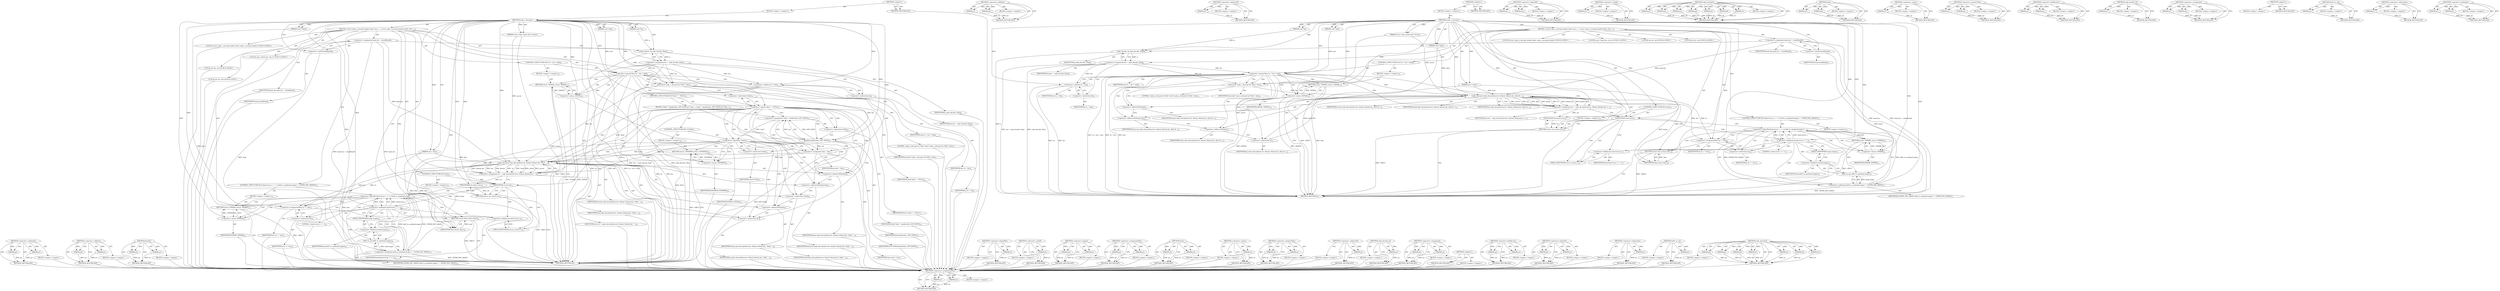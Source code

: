 digraph "ceph_decrypt2" {
vulnerable_181 [label=<(METHOD,&lt;operator&gt;.assignmentPlus)>];
vulnerable_182 [label=<(PARAM,p1)>];
vulnerable_183 [label=<(PARAM,p2)>];
vulnerable_184 [label=<(BLOCK,&lt;empty&gt;,&lt;empty&gt;)>];
vulnerable_185 [label=<(METHOD_RETURN,ANY)>];
vulnerable_130 [label=<(METHOD,&lt;operator&gt;.addition)>];
vulnerable_131 [label=<(PARAM,p1)>];
vulnerable_132 [label=<(PARAM,p2)>];
vulnerable_133 [label=<(BLOCK,&lt;empty&gt;,&lt;empty&gt;)>];
vulnerable_134 [label=<(METHOD_RETURN,ANY)>];
vulnerable_158 [label=<(METHOD,&lt;operator&gt;.addressOf)>];
vulnerable_159 [label=<(PARAM,p1)>];
vulnerable_160 [label=<(BLOCK,&lt;empty&gt;,&lt;empty&gt;)>];
vulnerable_161 [label=<(METHOD_RETURN,ANY)>];
vulnerable_6 [label=<(METHOD,&lt;global&gt;)<SUB>1</SUB>>];
vulnerable_7 [label=<(BLOCK,&lt;empty&gt;,&lt;empty&gt;)<SUB>1</SUB>>];
vulnerable_8 [label=<(METHOD,ceph_x_decrypt)<SUB>1</SUB>>];
vulnerable_9 [label=<(PARAM,struct ceph_crypto_key *secret)<SUB>1</SUB>>];
vulnerable_10 [label=<(PARAM,void **p)<SUB>2</SUB>>];
vulnerable_11 [label=<(PARAM,void *end)<SUB>2</SUB>>];
vulnerable_12 [label=<(PARAM,void *obuf)<SUB>2</SUB>>];
vulnerable_13 [label=<(PARAM,size_t olen)<SUB>2</SUB>>];
vulnerable_14 [label=<(BLOCK,{
 	struct ceph_x_encrypt_header head;
 	size_t...,{
 	struct ceph_x_encrypt_header head;
 	size_t...)<SUB>3</SUB>>];
vulnerable_15 [label="<(LOCAL,struct ceph_x_encrypt_header head: ceph_x_encrypt_header)<SUB>4</SUB>>"];
vulnerable_16 [label="<(LOCAL,size_t head_len: size_t)<SUB>5</SUB>>"];
vulnerable_17 [label=<(&lt;operator&gt;.assignment,head_len = sizeof(head))<SUB>5</SUB>>];
vulnerable_18 [label=<(IDENTIFIER,head_len,head_len = sizeof(head))<SUB>5</SUB>>];
vulnerable_19 [label=<(&lt;operator&gt;.sizeOf,sizeof(head))<SUB>5</SUB>>];
vulnerable_20 [label=<(IDENTIFIER,head,sizeof(head))<SUB>5</SUB>>];
vulnerable_21 [label="<(LOCAL,int len: int)<SUB>6</SUB>>"];
vulnerable_22 [label="<(LOCAL,int ret: int)<SUB>6</SUB>>"];
vulnerable_23 [label=<(&lt;operator&gt;.assignment,len = ceph_decode_32(p))<SUB>8</SUB>>];
vulnerable_24 [label=<(IDENTIFIER,len,len = ceph_decode_32(p))<SUB>8</SUB>>];
vulnerable_25 [label=<(ceph_decode_32,ceph_decode_32(p))<SUB>8</SUB>>];
vulnerable_26 [label=<(IDENTIFIER,p,ceph_decode_32(p))<SUB>8</SUB>>];
vulnerable_27 [label=<(CONTROL_STRUCTURE,IF,if (*p + len &gt; end))<SUB>9</SUB>>];
vulnerable_28 [label=<(&lt;operator&gt;.greaterThan,*p + len &gt; end)<SUB>9</SUB>>];
vulnerable_29 [label=<(&lt;operator&gt;.addition,*p + len)<SUB>9</SUB>>];
vulnerable_30 [label=<(&lt;operator&gt;.indirection,*p)<SUB>9</SUB>>];
vulnerable_31 [label=<(IDENTIFIER,p,*p + len)<SUB>9</SUB>>];
vulnerable_32 [label=<(IDENTIFIER,len,*p + len)<SUB>9</SUB>>];
vulnerable_33 [label=<(IDENTIFIER,end,*p + len &gt; end)<SUB>9</SUB>>];
vulnerable_34 [label=<(BLOCK,&lt;empty&gt;,&lt;empty&gt;)<SUB>10</SUB>>];
vulnerable_35 [label=<(RETURN,return -EINVAL;,return -EINVAL;)<SUB>10</SUB>>];
vulnerable_36 [label=<(&lt;operator&gt;.minus,-EINVAL)<SUB>10</SUB>>];
vulnerable_37 [label=<(IDENTIFIER,EINVAL,-EINVAL)<SUB>10</SUB>>];
vulnerable_38 [label=<(dout,dout(&quot;ceph_x_decrypt len %d\n&quot;, len))<SUB>12</SUB>>];
vulnerable_39 [label=<(LITERAL,&quot;ceph_x_decrypt len %d\n&quot;,dout(&quot;ceph_x_decrypt len %d\n&quot;, len))<SUB>12</SUB>>];
vulnerable_40 [label=<(IDENTIFIER,len,dout(&quot;ceph_x_decrypt len %d\n&quot;, len))<SUB>12</SUB>>];
vulnerable_41 [label=<(&lt;operator&gt;.assignment,ret = ceph_decrypt2(secret, &amp;head, &amp;head_len, o...)<SUB>13</SUB>>];
vulnerable_42 [label=<(IDENTIFIER,ret,ret = ceph_decrypt2(secret, &amp;head, &amp;head_len, o...)<SUB>13</SUB>>];
vulnerable_43 [label=<(ceph_decrypt2,ceph_decrypt2(secret, &amp;head, &amp;head_len, obuf, &amp;...)<SUB>13</SUB>>];
vulnerable_44 [label=<(IDENTIFIER,secret,ceph_decrypt2(secret, &amp;head, &amp;head_len, obuf, &amp;...)<SUB>13</SUB>>];
vulnerable_45 [label=<(&lt;operator&gt;.addressOf,&amp;head)<SUB>13</SUB>>];
vulnerable_46 [label=<(IDENTIFIER,head,ceph_decrypt2(secret, &amp;head, &amp;head_len, obuf, &amp;...)<SUB>13</SUB>>];
vulnerable_47 [label=<(&lt;operator&gt;.addressOf,&amp;head_len)<SUB>13</SUB>>];
vulnerable_48 [label=<(IDENTIFIER,head_len,ceph_decrypt2(secret, &amp;head, &amp;head_len, obuf, &amp;...)<SUB>13</SUB>>];
vulnerable_49 [label=<(IDENTIFIER,obuf,ceph_decrypt2(secret, &amp;head, &amp;head_len, obuf, &amp;...)<SUB>13</SUB>>];
vulnerable_50 [label=<(&lt;operator&gt;.addressOf,&amp;olen)<SUB>13</SUB>>];
vulnerable_51 [label=<(IDENTIFIER,olen,ceph_decrypt2(secret, &amp;head, &amp;head_len, obuf, &amp;...)<SUB>13</SUB>>];
vulnerable_52 [label=<(&lt;operator&gt;.indirection,*p)<SUB>14</SUB>>];
vulnerable_53 [label=<(IDENTIFIER,p,ceph_decrypt2(secret, &amp;head, &amp;head_len, obuf, &amp;...)<SUB>14</SUB>>];
vulnerable_54 [label=<(IDENTIFIER,len,ceph_decrypt2(secret, &amp;head, &amp;head_len, obuf, &amp;...)<SUB>14</SUB>>];
vulnerable_55 [label=<(CONTROL_STRUCTURE,IF,if (ret))<SUB>15</SUB>>];
vulnerable_56 [label=<(IDENTIFIER,ret,if (ret))<SUB>15</SUB>>];
vulnerable_57 [label=<(BLOCK,&lt;empty&gt;,&lt;empty&gt;)<SUB>16</SUB>>];
vulnerable_58 [label=<(RETURN,return ret;,return ret;)<SUB>16</SUB>>];
vulnerable_59 [label=<(IDENTIFIER,ret,return ret;)<SUB>16</SUB>>];
vulnerable_60 [label=<(CONTROL_STRUCTURE,IF,if (head.struct_v != 1 || le64_to_cpu(head.magic) != CEPHX_ENC_MAGIC))<SUB>17</SUB>>];
vulnerable_61 [label=<(&lt;operator&gt;.logicalOr,head.struct_v != 1 || le64_to_cpu(head.magic) !...)<SUB>17</SUB>>];
vulnerable_62 [label=<(&lt;operator&gt;.notEquals,head.struct_v != 1)<SUB>17</SUB>>];
vulnerable_63 [label=<(&lt;operator&gt;.fieldAccess,head.struct_v)<SUB>17</SUB>>];
vulnerable_64 [label=<(IDENTIFIER,head,head.struct_v != 1)<SUB>17</SUB>>];
vulnerable_65 [label=<(FIELD_IDENTIFIER,struct_v,struct_v)<SUB>17</SUB>>];
vulnerable_66 [label=<(LITERAL,1,head.struct_v != 1)<SUB>17</SUB>>];
vulnerable_67 [label=<(&lt;operator&gt;.notEquals,le64_to_cpu(head.magic) != CEPHX_ENC_MAGIC)<SUB>17</SUB>>];
vulnerable_68 [label=<(le64_to_cpu,le64_to_cpu(head.magic))<SUB>17</SUB>>];
vulnerable_69 [label=<(&lt;operator&gt;.fieldAccess,head.magic)<SUB>17</SUB>>];
vulnerable_70 [label=<(IDENTIFIER,head,le64_to_cpu(head.magic))<SUB>17</SUB>>];
vulnerable_71 [label=<(FIELD_IDENTIFIER,magic,magic)<SUB>17</SUB>>];
vulnerable_72 [label=<(IDENTIFIER,CEPHX_ENC_MAGIC,le64_to_cpu(head.magic) != CEPHX_ENC_MAGIC)<SUB>17</SUB>>];
vulnerable_73 [label=<(BLOCK,&lt;empty&gt;,&lt;empty&gt;)<SUB>18</SUB>>];
vulnerable_74 [label=<(RETURN,return -EPERM;,return -EPERM;)<SUB>18</SUB>>];
vulnerable_75 [label=<(&lt;operator&gt;.minus,-EPERM)<SUB>18</SUB>>];
vulnerable_76 [label=<(IDENTIFIER,EPERM,-EPERM)<SUB>18</SUB>>];
vulnerable_77 [label=<(&lt;operator&gt;.assignmentPlus,*p += len)<SUB>19</SUB>>];
vulnerable_78 [label=<(&lt;operator&gt;.indirection,*p)<SUB>19</SUB>>];
vulnerable_79 [label=<(IDENTIFIER,p,*p += len)<SUB>19</SUB>>];
vulnerable_80 [label=<(IDENTIFIER,len,*p += len)<SUB>19</SUB>>];
vulnerable_81 [label=<(RETURN,return olen;,return olen;)<SUB>20</SUB>>];
vulnerable_82 [label=<(IDENTIFIER,olen,return olen;)<SUB>20</SUB>>];
vulnerable_83 [label=<(METHOD_RETURN,int)<SUB>1</SUB>>];
vulnerable_85 [label=<(METHOD_RETURN,ANY)<SUB>1</SUB>>];
vulnerable_162 [label=<(METHOD,&lt;operator&gt;.logicalOr)>];
vulnerable_163 [label=<(PARAM,p1)>];
vulnerable_164 [label=<(PARAM,p2)>];
vulnerable_165 [label=<(BLOCK,&lt;empty&gt;,&lt;empty&gt;)>];
vulnerable_166 [label=<(METHOD_RETURN,ANY)>];
vulnerable_117 [label=<(METHOD,&lt;operator&gt;.sizeOf)>];
vulnerable_118 [label=<(PARAM,p1)>];
vulnerable_119 [label=<(BLOCK,&lt;empty&gt;,&lt;empty&gt;)>];
vulnerable_120 [label=<(METHOD_RETURN,ANY)>];
vulnerable_148 [label=<(METHOD,ceph_decrypt2)>];
vulnerable_149 [label=<(PARAM,p1)>];
vulnerable_150 [label=<(PARAM,p2)>];
vulnerable_151 [label=<(PARAM,p3)>];
vulnerable_152 [label=<(PARAM,p4)>];
vulnerable_153 [label=<(PARAM,p5)>];
vulnerable_154 [label=<(PARAM,p6)>];
vulnerable_155 [label=<(PARAM,p7)>];
vulnerable_156 [label=<(BLOCK,&lt;empty&gt;,&lt;empty&gt;)>];
vulnerable_157 [label=<(METHOD_RETURN,ANY)>];
vulnerable_143 [label=<(METHOD,dout)>];
vulnerable_144 [label=<(PARAM,p1)>];
vulnerable_145 [label=<(PARAM,p2)>];
vulnerable_146 [label=<(BLOCK,&lt;empty&gt;,&lt;empty&gt;)>];
vulnerable_147 [label=<(METHOD_RETURN,ANY)>];
vulnerable_139 [label=<(METHOD,&lt;operator&gt;.minus)>];
vulnerable_140 [label=<(PARAM,p1)>];
vulnerable_141 [label=<(BLOCK,&lt;empty&gt;,&lt;empty&gt;)>];
vulnerable_142 [label=<(METHOD_RETURN,ANY)>];
vulnerable_125 [label=<(METHOD,&lt;operator&gt;.greaterThan)>];
vulnerable_126 [label=<(PARAM,p1)>];
vulnerable_127 [label=<(PARAM,p2)>];
vulnerable_128 [label=<(BLOCK,&lt;empty&gt;,&lt;empty&gt;)>];
vulnerable_129 [label=<(METHOD_RETURN,ANY)>];
vulnerable_172 [label=<(METHOD,&lt;operator&gt;.fieldAccess)>];
vulnerable_173 [label=<(PARAM,p1)>];
vulnerable_174 [label=<(PARAM,p2)>];
vulnerable_175 [label=<(BLOCK,&lt;empty&gt;,&lt;empty&gt;)>];
vulnerable_176 [label=<(METHOD_RETURN,ANY)>];
vulnerable_121 [label=<(METHOD,ceph_decode_32)>];
vulnerable_122 [label=<(PARAM,p1)>];
vulnerable_123 [label=<(BLOCK,&lt;empty&gt;,&lt;empty&gt;)>];
vulnerable_124 [label=<(METHOD_RETURN,ANY)>];
vulnerable_112 [label=<(METHOD,&lt;operator&gt;.assignment)>];
vulnerable_113 [label=<(PARAM,p1)>];
vulnerable_114 [label=<(PARAM,p2)>];
vulnerable_115 [label=<(BLOCK,&lt;empty&gt;,&lt;empty&gt;)>];
vulnerable_116 [label=<(METHOD_RETURN,ANY)>];
vulnerable_106 [label=<(METHOD,&lt;global&gt;)<SUB>1</SUB>>];
vulnerable_107 [label=<(BLOCK,&lt;empty&gt;,&lt;empty&gt;)>];
vulnerable_108 [label=<(METHOD_RETURN,ANY)>];
vulnerable_177 [label=<(METHOD,le64_to_cpu)>];
vulnerable_178 [label=<(PARAM,p1)>];
vulnerable_179 [label=<(BLOCK,&lt;empty&gt;,&lt;empty&gt;)>];
vulnerable_180 [label=<(METHOD_RETURN,ANY)>];
vulnerable_135 [label=<(METHOD,&lt;operator&gt;.indirection)>];
vulnerable_136 [label=<(PARAM,p1)>];
vulnerable_137 [label=<(BLOCK,&lt;empty&gt;,&lt;empty&gt;)>];
vulnerable_138 [label=<(METHOD_RETURN,ANY)>];
vulnerable_167 [label=<(METHOD,&lt;operator&gt;.notEquals)>];
vulnerable_168 [label=<(PARAM,p1)>];
vulnerable_169 [label=<(PARAM,p2)>];
vulnerable_170 [label=<(BLOCK,&lt;empty&gt;,&lt;empty&gt;)>];
vulnerable_171 [label=<(METHOD_RETURN,ANY)>];
fixed_205 [label=<(METHOD,&lt;operator&gt;.notEquals)>];
fixed_206 [label=<(PARAM,p1)>];
fixed_207 [label=<(PARAM,p2)>];
fixed_208 [label=<(BLOCK,&lt;empty&gt;,&lt;empty&gt;)>];
fixed_209 [label=<(METHOD_RETURN,ANY)>];
fixed_154 [label=<(METHOD,&lt;operator&gt;.addition)>];
fixed_155 [label=<(PARAM,p1)>];
fixed_156 [label=<(PARAM,p2)>];
fixed_157 [label=<(BLOCK,&lt;empty&gt;,&lt;empty&gt;)>];
fixed_158 [label=<(METHOD_RETURN,ANY)>];
fixed_177 [label=<(METHOD,kmalloc)>];
fixed_178 [label=<(PARAM,p1)>];
fixed_179 [label=<(PARAM,p2)>];
fixed_180 [label=<(BLOCK,&lt;empty&gt;,&lt;empty&gt;)>];
fixed_181 [label=<(METHOD_RETURN,ANY)>];
fixed_6 [label=<(METHOD,&lt;global&gt;)<SUB>1</SUB>>];
fixed_7 [label=<(BLOCK,&lt;empty&gt;,&lt;empty&gt;)<SUB>1</SUB>>];
fixed_8 [label=<(METHOD,ceph_x_decrypt)<SUB>1</SUB>>];
fixed_9 [label=<(PARAM,struct ceph_crypto_key *secret)<SUB>1</SUB>>];
fixed_10 [label=<(PARAM,void **p)<SUB>2</SUB>>];
fixed_11 [label=<(PARAM,void *end)<SUB>2</SUB>>];
fixed_12 [label=<(PARAM,void **obuf)<SUB>2</SUB>>];
fixed_13 [label=<(PARAM,size_t olen)<SUB>2</SUB>>];
fixed_14 [label=<(BLOCK,{
 	struct ceph_x_encrypt_header head;
 	size_t...,{
 	struct ceph_x_encrypt_header head;
 	size_t...)<SUB>3</SUB>>];
fixed_15 [label="<(LOCAL,struct ceph_x_encrypt_header head: ceph_x_encrypt_header)<SUB>4</SUB>>"];
fixed_16 [label="<(LOCAL,size_t head_len: size_t)<SUB>5</SUB>>"];
fixed_17 [label=<(&lt;operator&gt;.assignment,head_len = sizeof(head))<SUB>5</SUB>>];
fixed_18 [label=<(IDENTIFIER,head_len,head_len = sizeof(head))<SUB>5</SUB>>];
fixed_19 [label=<(&lt;operator&gt;.sizeOf,sizeof(head))<SUB>5</SUB>>];
fixed_20 [label=<(IDENTIFIER,head,sizeof(head))<SUB>5</SUB>>];
fixed_21 [label="<(LOCAL,int len: int)<SUB>6</SUB>>"];
fixed_22 [label="<(LOCAL,int ret: int)<SUB>6</SUB>>"];
fixed_23 [label=<(&lt;operator&gt;.assignment,len = ceph_decode_32(p))<SUB>8</SUB>>];
fixed_24 [label=<(IDENTIFIER,len,len = ceph_decode_32(p))<SUB>8</SUB>>];
fixed_25 [label=<(ceph_decode_32,ceph_decode_32(p))<SUB>8</SUB>>];
fixed_26 [label=<(IDENTIFIER,p,ceph_decode_32(p))<SUB>8</SUB>>];
fixed_27 [label=<(CONTROL_STRUCTURE,IF,if (*p + len &gt; end))<SUB>9</SUB>>];
fixed_28 [label=<(&lt;operator&gt;.greaterThan,*p + len &gt; end)<SUB>9</SUB>>];
fixed_29 [label=<(&lt;operator&gt;.addition,*p + len)<SUB>9</SUB>>];
fixed_30 [label=<(&lt;operator&gt;.indirection,*p)<SUB>9</SUB>>];
fixed_31 [label=<(IDENTIFIER,p,*p + len)<SUB>9</SUB>>];
fixed_32 [label=<(IDENTIFIER,len,*p + len)<SUB>9</SUB>>];
fixed_33 [label=<(IDENTIFIER,end,*p + len &gt; end)<SUB>9</SUB>>];
fixed_34 [label=<(BLOCK,&lt;empty&gt;,&lt;empty&gt;)<SUB>10</SUB>>];
fixed_35 [label=<(RETURN,return -EINVAL;,return -EINVAL;)<SUB>10</SUB>>];
fixed_36 [label=<(&lt;operator&gt;.minus,-EINVAL)<SUB>10</SUB>>];
fixed_37 [label=<(IDENTIFIER,EINVAL,-EINVAL)<SUB>10</SUB>>];
fixed_38 [label=<(dout,dout(&quot;ceph_x_decrypt len %d\n&quot;, len))<SUB>12</SUB>>];
fixed_39 [label=<(LITERAL,&quot;ceph_x_decrypt len %d\n&quot;,dout(&quot;ceph_x_decrypt len %d\n&quot;, len))<SUB>12</SUB>>];
fixed_40 [label=<(IDENTIFIER,len,dout(&quot;ceph_x_decrypt len %d\n&quot;, len))<SUB>12</SUB>>];
fixed_41 [label=<(CONTROL_STRUCTURE,IF,if (*obuf == NULL))<SUB>13</SUB>>];
fixed_42 [label=<(&lt;operator&gt;.equals,*obuf == NULL)<SUB>13</SUB>>];
fixed_43 [label=<(&lt;operator&gt;.indirection,*obuf)<SUB>13</SUB>>];
fixed_44 [label=<(IDENTIFIER,obuf,*obuf == NULL)<SUB>13</SUB>>];
fixed_45 [label=<(IDENTIFIER,NULL,*obuf == NULL)<SUB>13</SUB>>];
fixed_46 [label=<(BLOCK,{
		*obuf = kmalloc(len, GFP_NOFS);
		if (!*obu...,{
		*obuf = kmalloc(len, GFP_NOFS);
		if (!*obu...)<SUB>13</SUB>>];
fixed_47 [label=<(&lt;operator&gt;.assignment,*obuf = kmalloc(len, GFP_NOFS))<SUB>14</SUB>>];
fixed_48 [label=<(&lt;operator&gt;.indirection,*obuf)<SUB>14</SUB>>];
fixed_49 [label=<(IDENTIFIER,obuf,*obuf = kmalloc(len, GFP_NOFS))<SUB>14</SUB>>];
fixed_50 [label=<(kmalloc,kmalloc(len, GFP_NOFS))<SUB>14</SUB>>];
fixed_51 [label=<(IDENTIFIER,len,kmalloc(len, GFP_NOFS))<SUB>14</SUB>>];
fixed_52 [label=<(IDENTIFIER,GFP_NOFS,kmalloc(len, GFP_NOFS))<SUB>14</SUB>>];
fixed_53 [label=<(CONTROL_STRUCTURE,IF,if (!*obuf))<SUB>15</SUB>>];
fixed_54 [label=<(&lt;operator&gt;.logicalNot,!*obuf)<SUB>15</SUB>>];
fixed_55 [label=<(&lt;operator&gt;.indirection,*obuf)<SUB>15</SUB>>];
fixed_56 [label=<(IDENTIFIER,obuf,!*obuf)<SUB>15</SUB>>];
fixed_57 [label=<(BLOCK,&lt;empty&gt;,&lt;empty&gt;)<SUB>16</SUB>>];
fixed_58 [label=<(RETURN,return -ENOMEM;,return -ENOMEM;)<SUB>16</SUB>>];
fixed_59 [label=<(&lt;operator&gt;.minus,-ENOMEM)<SUB>16</SUB>>];
fixed_60 [label=<(IDENTIFIER,ENOMEM,-ENOMEM)<SUB>16</SUB>>];
fixed_61 [label=<(&lt;operator&gt;.assignment,olen = len)<SUB>17</SUB>>];
fixed_62 [label=<(IDENTIFIER,olen,olen = len)<SUB>17</SUB>>];
fixed_63 [label=<(IDENTIFIER,len,olen = len)<SUB>17</SUB>>];
fixed_64 [label=<(&lt;operator&gt;.assignment,ret = ceph_decrypt2(secret, &amp;head, &amp;head_len, *...)<SUB>20</SUB>>];
fixed_65 [label=<(IDENTIFIER,ret,ret = ceph_decrypt2(secret, &amp;head, &amp;head_len, *...)<SUB>20</SUB>>];
fixed_66 [label=<(ceph_decrypt2,ceph_decrypt2(secret, &amp;head, &amp;head_len, *obuf, ...)<SUB>20</SUB>>];
fixed_67 [label=<(IDENTIFIER,secret,ceph_decrypt2(secret, &amp;head, &amp;head_len, *obuf, ...)<SUB>20</SUB>>];
fixed_68 [label=<(&lt;operator&gt;.addressOf,&amp;head)<SUB>20</SUB>>];
fixed_69 [label=<(IDENTIFIER,head,ceph_decrypt2(secret, &amp;head, &amp;head_len, *obuf, ...)<SUB>20</SUB>>];
fixed_70 [label=<(&lt;operator&gt;.addressOf,&amp;head_len)<SUB>20</SUB>>];
fixed_71 [label=<(IDENTIFIER,head_len,ceph_decrypt2(secret, &amp;head, &amp;head_len, *obuf, ...)<SUB>20</SUB>>];
fixed_72 [label=<(&lt;operator&gt;.indirection,*obuf)<SUB>20</SUB>>];
fixed_73 [label=<(IDENTIFIER,obuf,ceph_decrypt2(secret, &amp;head, &amp;head_len, *obuf, ...)<SUB>20</SUB>>];
fixed_74 [label=<(&lt;operator&gt;.addressOf,&amp;olen)<SUB>20</SUB>>];
fixed_75 [label=<(IDENTIFIER,olen,ceph_decrypt2(secret, &amp;head, &amp;head_len, *obuf, ...)<SUB>20</SUB>>];
fixed_76 [label=<(&lt;operator&gt;.indirection,*p)<SUB>20</SUB>>];
fixed_77 [label=<(IDENTIFIER,p,ceph_decrypt2(secret, &amp;head, &amp;head_len, *obuf, ...)<SUB>20</SUB>>];
fixed_78 [label=<(IDENTIFIER,len,ceph_decrypt2(secret, &amp;head, &amp;head_len, *obuf, ...)<SUB>20</SUB>>];
fixed_79 [label=<(CONTROL_STRUCTURE,IF,if (ret))<SUB>21</SUB>>];
fixed_80 [label=<(IDENTIFIER,ret,if (ret))<SUB>21</SUB>>];
fixed_81 [label=<(BLOCK,&lt;empty&gt;,&lt;empty&gt;)<SUB>22</SUB>>];
fixed_82 [label=<(RETURN,return ret;,return ret;)<SUB>22</SUB>>];
fixed_83 [label=<(IDENTIFIER,ret,return ret;)<SUB>22</SUB>>];
fixed_84 [label=<(CONTROL_STRUCTURE,IF,if (head.struct_v != 1 || le64_to_cpu(head.magic) != CEPHX_ENC_MAGIC))<SUB>23</SUB>>];
fixed_85 [label=<(&lt;operator&gt;.logicalOr,head.struct_v != 1 || le64_to_cpu(head.magic) !...)<SUB>23</SUB>>];
fixed_86 [label=<(&lt;operator&gt;.notEquals,head.struct_v != 1)<SUB>23</SUB>>];
fixed_87 [label=<(&lt;operator&gt;.fieldAccess,head.struct_v)<SUB>23</SUB>>];
fixed_88 [label=<(IDENTIFIER,head,head.struct_v != 1)<SUB>23</SUB>>];
fixed_89 [label=<(FIELD_IDENTIFIER,struct_v,struct_v)<SUB>23</SUB>>];
fixed_90 [label=<(LITERAL,1,head.struct_v != 1)<SUB>23</SUB>>];
fixed_91 [label=<(&lt;operator&gt;.notEquals,le64_to_cpu(head.magic) != CEPHX_ENC_MAGIC)<SUB>23</SUB>>];
fixed_92 [label=<(le64_to_cpu,le64_to_cpu(head.magic))<SUB>23</SUB>>];
fixed_93 [label=<(&lt;operator&gt;.fieldAccess,head.magic)<SUB>23</SUB>>];
fixed_94 [label=<(IDENTIFIER,head,le64_to_cpu(head.magic))<SUB>23</SUB>>];
fixed_95 [label=<(FIELD_IDENTIFIER,magic,magic)<SUB>23</SUB>>];
fixed_96 [label=<(IDENTIFIER,CEPHX_ENC_MAGIC,le64_to_cpu(head.magic) != CEPHX_ENC_MAGIC)<SUB>23</SUB>>];
fixed_97 [label=<(BLOCK,&lt;empty&gt;,&lt;empty&gt;)<SUB>24</SUB>>];
fixed_98 [label=<(RETURN,return -EPERM;,return -EPERM;)<SUB>24</SUB>>];
fixed_99 [label=<(&lt;operator&gt;.minus,-EPERM)<SUB>24</SUB>>];
fixed_100 [label=<(IDENTIFIER,EPERM,-EPERM)<SUB>24</SUB>>];
fixed_101 [label=<(&lt;operator&gt;.assignmentPlus,*p += len)<SUB>25</SUB>>];
fixed_102 [label=<(&lt;operator&gt;.indirection,*p)<SUB>25</SUB>>];
fixed_103 [label=<(IDENTIFIER,p,*p += len)<SUB>25</SUB>>];
fixed_104 [label=<(IDENTIFIER,len,*p += len)<SUB>25</SUB>>];
fixed_105 [label=<(RETURN,return olen;,return olen;)<SUB>26</SUB>>];
fixed_106 [label=<(IDENTIFIER,olen,return olen;)<SUB>26</SUB>>];
fixed_107 [label=<(METHOD_RETURN,int)<SUB>1</SUB>>];
fixed_109 [label=<(METHOD_RETURN,ANY)<SUB>1</SUB>>];
fixed_182 [label=<(METHOD,&lt;operator&gt;.logicalNot)>];
fixed_183 [label=<(PARAM,p1)>];
fixed_184 [label=<(BLOCK,&lt;empty&gt;,&lt;empty&gt;)>];
fixed_185 [label=<(METHOD_RETURN,ANY)>];
fixed_141 [label=<(METHOD,&lt;operator&gt;.sizeOf)>];
fixed_142 [label=<(PARAM,p1)>];
fixed_143 [label=<(BLOCK,&lt;empty&gt;,&lt;empty&gt;)>];
fixed_144 [label=<(METHOD_RETURN,ANY)>];
fixed_172 [label=<(METHOD,&lt;operator&gt;.equals)>];
fixed_173 [label=<(PARAM,p1)>];
fixed_174 [label=<(PARAM,p2)>];
fixed_175 [label=<(BLOCK,&lt;empty&gt;,&lt;empty&gt;)>];
fixed_176 [label=<(METHOD_RETURN,ANY)>];
fixed_219 [label=<(METHOD,&lt;operator&gt;.assignmentPlus)>];
fixed_220 [label=<(PARAM,p1)>];
fixed_221 [label=<(PARAM,p2)>];
fixed_222 [label=<(BLOCK,&lt;empty&gt;,&lt;empty&gt;)>];
fixed_223 [label=<(METHOD_RETURN,ANY)>];
fixed_167 [label=<(METHOD,dout)>];
fixed_168 [label=<(PARAM,p1)>];
fixed_169 [label=<(PARAM,p2)>];
fixed_170 [label=<(BLOCK,&lt;empty&gt;,&lt;empty&gt;)>];
fixed_171 [label=<(METHOD_RETURN,ANY)>];
fixed_163 [label=<(METHOD,&lt;operator&gt;.minus)>];
fixed_164 [label=<(PARAM,p1)>];
fixed_165 [label=<(BLOCK,&lt;empty&gt;,&lt;empty&gt;)>];
fixed_166 [label=<(METHOD_RETURN,ANY)>];
fixed_149 [label=<(METHOD,&lt;operator&gt;.greaterThan)>];
fixed_150 [label=<(PARAM,p1)>];
fixed_151 [label=<(PARAM,p2)>];
fixed_152 [label=<(BLOCK,&lt;empty&gt;,&lt;empty&gt;)>];
fixed_153 [label=<(METHOD_RETURN,ANY)>];
fixed_196 [label=<(METHOD,&lt;operator&gt;.addressOf)>];
fixed_197 [label=<(PARAM,p1)>];
fixed_198 [label=<(BLOCK,&lt;empty&gt;,&lt;empty&gt;)>];
fixed_199 [label=<(METHOD_RETURN,ANY)>];
fixed_145 [label=<(METHOD,ceph_decode_32)>];
fixed_146 [label=<(PARAM,p1)>];
fixed_147 [label=<(BLOCK,&lt;empty&gt;,&lt;empty&gt;)>];
fixed_148 [label=<(METHOD_RETURN,ANY)>];
fixed_136 [label=<(METHOD,&lt;operator&gt;.assignment)>];
fixed_137 [label=<(PARAM,p1)>];
fixed_138 [label=<(PARAM,p2)>];
fixed_139 [label=<(BLOCK,&lt;empty&gt;,&lt;empty&gt;)>];
fixed_140 [label=<(METHOD_RETURN,ANY)>];
fixed_130 [label=<(METHOD,&lt;global&gt;)<SUB>1</SUB>>];
fixed_131 [label=<(BLOCK,&lt;empty&gt;,&lt;empty&gt;)>];
fixed_132 [label=<(METHOD_RETURN,ANY)>];
fixed_210 [label=<(METHOD,&lt;operator&gt;.fieldAccess)>];
fixed_211 [label=<(PARAM,p1)>];
fixed_212 [label=<(PARAM,p2)>];
fixed_213 [label=<(BLOCK,&lt;empty&gt;,&lt;empty&gt;)>];
fixed_214 [label=<(METHOD_RETURN,ANY)>];
fixed_200 [label=<(METHOD,&lt;operator&gt;.logicalOr)>];
fixed_201 [label=<(PARAM,p1)>];
fixed_202 [label=<(PARAM,p2)>];
fixed_203 [label=<(BLOCK,&lt;empty&gt;,&lt;empty&gt;)>];
fixed_204 [label=<(METHOD_RETURN,ANY)>];
fixed_159 [label=<(METHOD,&lt;operator&gt;.indirection)>];
fixed_160 [label=<(PARAM,p1)>];
fixed_161 [label=<(BLOCK,&lt;empty&gt;,&lt;empty&gt;)>];
fixed_162 [label=<(METHOD_RETURN,ANY)>];
fixed_215 [label=<(METHOD,le64_to_cpu)>];
fixed_216 [label=<(PARAM,p1)>];
fixed_217 [label=<(BLOCK,&lt;empty&gt;,&lt;empty&gt;)>];
fixed_218 [label=<(METHOD_RETURN,ANY)>];
fixed_186 [label=<(METHOD,ceph_decrypt2)>];
fixed_187 [label=<(PARAM,p1)>];
fixed_188 [label=<(PARAM,p2)>];
fixed_189 [label=<(PARAM,p3)>];
fixed_190 [label=<(PARAM,p4)>];
fixed_191 [label=<(PARAM,p5)>];
fixed_192 [label=<(PARAM,p6)>];
fixed_193 [label=<(PARAM,p7)>];
fixed_194 [label=<(BLOCK,&lt;empty&gt;,&lt;empty&gt;)>];
fixed_195 [label=<(METHOD_RETURN,ANY)>];
vulnerable_181 -> vulnerable_182  [key=0, label="AST: "];
vulnerable_181 -> vulnerable_182  [key=1, label="DDG: "];
vulnerable_181 -> vulnerable_184  [key=0, label="AST: "];
vulnerable_181 -> vulnerable_183  [key=0, label="AST: "];
vulnerable_181 -> vulnerable_183  [key=1, label="DDG: "];
vulnerable_181 -> vulnerable_185  [key=0, label="AST: "];
vulnerable_181 -> vulnerable_185  [key=1, label="CFG: "];
vulnerable_182 -> vulnerable_185  [key=0, label="DDG: p1"];
vulnerable_183 -> vulnerable_185  [key=0, label="DDG: p2"];
vulnerable_130 -> vulnerable_131  [key=0, label="AST: "];
vulnerable_130 -> vulnerable_131  [key=1, label="DDG: "];
vulnerable_130 -> vulnerable_133  [key=0, label="AST: "];
vulnerable_130 -> vulnerable_132  [key=0, label="AST: "];
vulnerable_130 -> vulnerable_132  [key=1, label="DDG: "];
vulnerable_130 -> vulnerable_134  [key=0, label="AST: "];
vulnerable_130 -> vulnerable_134  [key=1, label="CFG: "];
vulnerable_131 -> vulnerable_134  [key=0, label="DDG: p1"];
vulnerable_132 -> vulnerable_134  [key=0, label="DDG: p2"];
vulnerable_158 -> vulnerable_159  [key=0, label="AST: "];
vulnerable_158 -> vulnerable_159  [key=1, label="DDG: "];
vulnerable_158 -> vulnerable_160  [key=0, label="AST: "];
vulnerable_158 -> vulnerable_161  [key=0, label="AST: "];
vulnerable_158 -> vulnerable_161  [key=1, label="CFG: "];
vulnerable_159 -> vulnerable_161  [key=0, label="DDG: p1"];
vulnerable_6 -> vulnerable_7  [key=0, label="AST: "];
vulnerable_6 -> vulnerable_85  [key=0, label="AST: "];
vulnerable_6 -> vulnerable_85  [key=1, label="CFG: "];
vulnerable_7 -> vulnerable_8  [key=0, label="AST: "];
vulnerable_8 -> vulnerable_9  [key=0, label="AST: "];
vulnerable_8 -> vulnerable_9  [key=1, label="DDG: "];
vulnerable_8 -> vulnerable_10  [key=0, label="AST: "];
vulnerable_8 -> vulnerable_10  [key=1, label="DDG: "];
vulnerable_8 -> vulnerable_11  [key=0, label="AST: "];
vulnerable_8 -> vulnerable_11  [key=1, label="DDG: "];
vulnerable_8 -> vulnerable_12  [key=0, label="AST: "];
vulnerable_8 -> vulnerable_12  [key=1, label="DDG: "];
vulnerable_8 -> vulnerable_13  [key=0, label="AST: "];
vulnerable_8 -> vulnerable_13  [key=1, label="DDG: "];
vulnerable_8 -> vulnerable_14  [key=0, label="AST: "];
vulnerable_8 -> vulnerable_83  [key=0, label="AST: "];
vulnerable_8 -> vulnerable_19  [key=0, label="CFG: "];
vulnerable_8 -> vulnerable_77  [key=0, label="DDG: "];
vulnerable_8 -> vulnerable_38  [key=0, label="DDG: "];
vulnerable_8 -> vulnerable_56  [key=0, label="DDG: "];
vulnerable_8 -> vulnerable_82  [key=0, label="DDG: "];
vulnerable_8 -> vulnerable_25  [key=0, label="DDG: "];
vulnerable_8 -> vulnerable_28  [key=0, label="DDG: "];
vulnerable_8 -> vulnerable_43  [key=0, label="DDG: "];
vulnerable_8 -> vulnerable_29  [key=0, label="DDG: "];
vulnerable_8 -> vulnerable_59  [key=0, label="DDG: "];
vulnerable_8 -> vulnerable_62  [key=0, label="DDG: "];
vulnerable_8 -> vulnerable_67  [key=0, label="DDG: "];
vulnerable_8 -> vulnerable_36  [key=0, label="DDG: "];
vulnerable_8 -> vulnerable_68  [key=0, label="DDG: "];
vulnerable_8 -> vulnerable_75  [key=0, label="DDG: "];
vulnerable_9 -> vulnerable_83  [key=0, label="DDG: secret"];
vulnerable_9 -> vulnerable_43  [key=0, label="DDG: secret"];
vulnerable_10 -> vulnerable_25  [key=0, label="DDG: p"];
vulnerable_11 -> vulnerable_28  [key=0, label="DDG: end"];
vulnerable_12 -> vulnerable_83  [key=0, label="DDG: obuf"];
vulnerable_12 -> vulnerable_43  [key=0, label="DDG: obuf"];
vulnerable_13 -> vulnerable_83  [key=0, label="DDG: olen"];
vulnerable_13 -> vulnerable_82  [key=0, label="DDG: olen"];
vulnerable_13 -> vulnerable_43  [key=0, label="DDG: olen"];
vulnerable_14 -> vulnerable_15  [key=0, label="AST: "];
vulnerable_14 -> vulnerable_16  [key=0, label="AST: "];
vulnerable_14 -> vulnerable_17  [key=0, label="AST: "];
vulnerable_14 -> vulnerable_21  [key=0, label="AST: "];
vulnerable_14 -> vulnerable_22  [key=0, label="AST: "];
vulnerable_14 -> vulnerable_23  [key=0, label="AST: "];
vulnerable_14 -> vulnerable_27  [key=0, label="AST: "];
vulnerable_14 -> vulnerable_38  [key=0, label="AST: "];
vulnerable_14 -> vulnerable_41  [key=0, label="AST: "];
vulnerable_14 -> vulnerable_55  [key=0, label="AST: "];
vulnerable_14 -> vulnerable_60  [key=0, label="AST: "];
vulnerable_14 -> vulnerable_77  [key=0, label="AST: "];
vulnerable_14 -> vulnerable_81  [key=0, label="AST: "];
vulnerable_17 -> vulnerable_18  [key=0, label="AST: "];
vulnerable_17 -> vulnerable_19  [key=0, label="AST: "];
vulnerable_17 -> vulnerable_25  [key=0, label="CFG: "];
vulnerable_17 -> vulnerable_83  [key=0, label="DDG: head_len"];
vulnerable_17 -> vulnerable_83  [key=1, label="DDG: head_len = sizeof(head)"];
vulnerable_17 -> vulnerable_43  [key=0, label="DDG: head_len"];
vulnerable_19 -> vulnerable_20  [key=0, label="AST: "];
vulnerable_19 -> vulnerable_17  [key=0, label="CFG: "];
vulnerable_19 -> vulnerable_83  [key=0, label="DDG: head"];
vulnerable_23 -> vulnerable_24  [key=0, label="AST: "];
vulnerable_23 -> vulnerable_25  [key=0, label="AST: "];
vulnerable_23 -> vulnerable_30  [key=0, label="CFG: "];
vulnerable_23 -> vulnerable_83  [key=0, label="DDG: ceph_decode_32(p)"];
vulnerable_23 -> vulnerable_83  [key=1, label="DDG: len = ceph_decode_32(p)"];
vulnerable_23 -> vulnerable_38  [key=0, label="DDG: len"];
vulnerable_23 -> vulnerable_28  [key=0, label="DDG: len"];
vulnerable_23 -> vulnerable_29  [key=0, label="DDG: len"];
vulnerable_25 -> vulnerable_26  [key=0, label="AST: "];
vulnerable_25 -> vulnerable_23  [key=0, label="CFG: "];
vulnerable_25 -> vulnerable_23  [key=1, label="DDG: p"];
vulnerable_25 -> vulnerable_83  [key=0, label="DDG: p"];
vulnerable_27 -> vulnerable_28  [key=0, label="AST: "];
vulnerable_27 -> vulnerable_34  [key=0, label="AST: "];
vulnerable_28 -> vulnerable_29  [key=0, label="AST: "];
vulnerable_28 -> vulnerable_33  [key=0, label="AST: "];
vulnerable_28 -> vulnerable_36  [key=0, label="CFG: "];
vulnerable_28 -> vulnerable_36  [key=1, label="CDG: "];
vulnerable_28 -> vulnerable_38  [key=0, label="CFG: "];
vulnerable_28 -> vulnerable_38  [key=1, label="CDG: "];
vulnerable_28 -> vulnerable_83  [key=0, label="DDG: *p + len"];
vulnerable_28 -> vulnerable_83  [key=1, label="DDG: end"];
vulnerable_28 -> vulnerable_83  [key=2, label="DDG: *p + len &gt; end"];
vulnerable_28 -> vulnerable_47  [key=0, label="CDG: "];
vulnerable_28 -> vulnerable_52  [key=0, label="CDG: "];
vulnerable_28 -> vulnerable_56  [key=0, label="CDG: "];
vulnerable_28 -> vulnerable_41  [key=0, label="CDG: "];
vulnerable_28 -> vulnerable_45  [key=0, label="CDG: "];
vulnerable_28 -> vulnerable_50  [key=0, label="CDG: "];
vulnerable_28 -> vulnerable_35  [key=0, label="CDG: "];
vulnerable_28 -> vulnerable_43  [key=0, label="CDG: "];
vulnerable_29 -> vulnerable_30  [key=0, label="AST: "];
vulnerable_29 -> vulnerable_32  [key=0, label="AST: "];
vulnerable_29 -> vulnerable_28  [key=0, label="CFG: "];
vulnerable_29 -> vulnerable_83  [key=0, label="DDG: *p"];
vulnerable_29 -> vulnerable_83  [key=1, label="DDG: len"];
vulnerable_30 -> vulnerable_31  [key=0, label="AST: "];
vulnerable_30 -> vulnerable_29  [key=0, label="CFG: "];
vulnerable_34 -> vulnerable_35  [key=0, label="AST: "];
vulnerable_35 -> vulnerable_36  [key=0, label="AST: "];
vulnerable_35 -> vulnerable_83  [key=0, label="CFG: "];
vulnerable_35 -> vulnerable_83  [key=1, label="DDG: &lt;RET&gt;"];
vulnerable_36 -> vulnerable_37  [key=0, label="AST: "];
vulnerable_36 -> vulnerable_35  [key=0, label="CFG: "];
vulnerable_36 -> vulnerable_35  [key=1, label="DDG: -EINVAL"];
vulnerable_36 -> vulnerable_83  [key=0, label="DDG: EINVAL"];
vulnerable_36 -> vulnerable_83  [key=1, label="DDG: -EINVAL"];
vulnerable_38 -> vulnerable_39  [key=0, label="AST: "];
vulnerable_38 -> vulnerable_40  [key=0, label="AST: "];
vulnerable_38 -> vulnerable_45  [key=0, label="CFG: "];
vulnerable_38 -> vulnerable_43  [key=0, label="DDG: len"];
vulnerable_41 -> vulnerable_42  [key=0, label="AST: "];
vulnerable_41 -> vulnerable_43  [key=0, label="AST: "];
vulnerable_41 -> vulnerable_56  [key=0, label="CFG: "];
vulnerable_41 -> vulnerable_59  [key=0, label="DDG: ret"];
vulnerable_43 -> vulnerable_44  [key=0, label="AST: "];
vulnerable_43 -> vulnerable_45  [key=0, label="AST: "];
vulnerable_43 -> vulnerable_47  [key=0, label="AST: "];
vulnerable_43 -> vulnerable_49  [key=0, label="AST: "];
vulnerable_43 -> vulnerable_50  [key=0, label="AST: "];
vulnerable_43 -> vulnerable_52  [key=0, label="AST: "];
vulnerable_43 -> vulnerable_54  [key=0, label="AST: "];
vulnerable_43 -> vulnerable_41  [key=0, label="CFG: "];
vulnerable_43 -> vulnerable_41  [key=1, label="DDG: secret"];
vulnerable_43 -> vulnerable_41  [key=2, label="DDG: len"];
vulnerable_43 -> vulnerable_41  [key=3, label="DDG: obuf"];
vulnerable_43 -> vulnerable_41  [key=4, label="DDG: &amp;olen"];
vulnerable_43 -> vulnerable_41  [key=5, label="DDG: *p"];
vulnerable_43 -> vulnerable_41  [key=6, label="DDG: &amp;head_len"];
vulnerable_43 -> vulnerable_41  [key=7, label="DDG: &amp;head"];
vulnerable_43 -> vulnerable_77  [key=0, label="DDG: len"];
vulnerable_43 -> vulnerable_77  [key=1, label="DDG: *p"];
vulnerable_43 -> vulnerable_82  [key=0, label="DDG: &amp;olen"];
vulnerable_45 -> vulnerable_46  [key=0, label="AST: "];
vulnerable_45 -> vulnerable_47  [key=0, label="CFG: "];
vulnerable_47 -> vulnerable_48  [key=0, label="AST: "];
vulnerable_47 -> vulnerable_50  [key=0, label="CFG: "];
vulnerable_50 -> vulnerable_51  [key=0, label="AST: "];
vulnerable_50 -> vulnerable_52  [key=0, label="CFG: "];
vulnerable_52 -> vulnerable_53  [key=0, label="AST: "];
vulnerable_52 -> vulnerable_43  [key=0, label="CFG: "];
vulnerable_55 -> vulnerable_56  [key=0, label="AST: "];
vulnerable_55 -> vulnerable_57  [key=0, label="AST: "];
vulnerable_56 -> vulnerable_58  [key=0, label="CFG: "];
vulnerable_56 -> vulnerable_58  [key=1, label="CDG: "];
vulnerable_56 -> vulnerable_65  [key=0, label="CFG: "];
vulnerable_56 -> vulnerable_65  [key=1, label="CDG: "];
vulnerable_56 -> vulnerable_61  [key=0, label="CDG: "];
vulnerable_56 -> vulnerable_63  [key=0, label="CDG: "];
vulnerable_56 -> vulnerable_62  [key=0, label="CDG: "];
vulnerable_57 -> vulnerable_58  [key=0, label="AST: "];
vulnerable_58 -> vulnerable_59  [key=0, label="AST: "];
vulnerable_58 -> vulnerable_83  [key=0, label="CFG: "];
vulnerable_58 -> vulnerable_83  [key=1, label="DDG: &lt;RET&gt;"];
vulnerable_59 -> vulnerable_58  [key=0, label="DDG: ret"];
vulnerable_60 -> vulnerable_61  [key=0, label="AST: "];
vulnerable_60 -> vulnerable_73  [key=0, label="AST: "];
vulnerable_61 -> vulnerable_62  [key=0, label="AST: "];
vulnerable_61 -> vulnerable_67  [key=0, label="AST: "];
vulnerable_61 -> vulnerable_75  [key=0, label="CFG: "];
vulnerable_61 -> vulnerable_75  [key=1, label="CDG: "];
vulnerable_61 -> vulnerable_78  [key=0, label="CFG: "];
vulnerable_61 -> vulnerable_78  [key=1, label="CDG: "];
vulnerable_61 -> vulnerable_77  [key=0, label="CDG: "];
vulnerable_61 -> vulnerable_81  [key=0, label="CDG: "];
vulnerable_61 -> vulnerable_74  [key=0, label="CDG: "];
vulnerable_62 -> vulnerable_63  [key=0, label="AST: "];
vulnerable_62 -> vulnerable_66  [key=0, label="AST: "];
vulnerable_62 -> vulnerable_61  [key=0, label="CFG: "];
vulnerable_62 -> vulnerable_61  [key=1, label="DDG: head.struct_v"];
vulnerable_62 -> vulnerable_61  [key=2, label="DDG: 1"];
vulnerable_62 -> vulnerable_71  [key=0, label="CFG: "];
vulnerable_62 -> vulnerable_71  [key=1, label="CDG: "];
vulnerable_62 -> vulnerable_68  [key=0, label="CDG: "];
vulnerable_62 -> vulnerable_69  [key=0, label="CDG: "];
vulnerable_62 -> vulnerable_67  [key=0, label="CDG: "];
vulnerable_63 -> vulnerable_64  [key=0, label="AST: "];
vulnerable_63 -> vulnerable_65  [key=0, label="AST: "];
vulnerable_63 -> vulnerable_62  [key=0, label="CFG: "];
vulnerable_65 -> vulnerable_63  [key=0, label="CFG: "];
vulnerable_67 -> vulnerable_68  [key=0, label="AST: "];
vulnerable_67 -> vulnerable_72  [key=0, label="AST: "];
vulnerable_67 -> vulnerable_61  [key=0, label="CFG: "];
vulnerable_67 -> vulnerable_61  [key=1, label="DDG: le64_to_cpu(head.magic)"];
vulnerable_67 -> vulnerable_61  [key=2, label="DDG: CEPHX_ENC_MAGIC"];
vulnerable_67 -> vulnerable_83  [key=0, label="DDG: CEPHX_ENC_MAGIC"];
vulnerable_68 -> vulnerable_69  [key=0, label="AST: "];
vulnerable_68 -> vulnerable_67  [key=0, label="CFG: "];
vulnerable_68 -> vulnerable_67  [key=1, label="DDG: head.magic"];
vulnerable_69 -> vulnerable_70  [key=0, label="AST: "];
vulnerable_69 -> vulnerable_71  [key=0, label="AST: "];
vulnerable_69 -> vulnerable_68  [key=0, label="CFG: "];
vulnerable_71 -> vulnerable_69  [key=0, label="CFG: "];
vulnerable_73 -> vulnerable_74  [key=0, label="AST: "];
vulnerable_74 -> vulnerable_75  [key=0, label="AST: "];
vulnerable_74 -> vulnerable_83  [key=0, label="CFG: "];
vulnerable_74 -> vulnerable_83  [key=1, label="DDG: &lt;RET&gt;"];
vulnerable_75 -> vulnerable_76  [key=0, label="AST: "];
vulnerable_75 -> vulnerable_74  [key=0, label="CFG: "];
vulnerable_75 -> vulnerable_74  [key=1, label="DDG: -EPERM"];
vulnerable_77 -> vulnerable_78  [key=0, label="AST: "];
vulnerable_77 -> vulnerable_80  [key=0, label="AST: "];
vulnerable_77 -> vulnerable_81  [key=0, label="CFG: "];
vulnerable_78 -> vulnerable_79  [key=0, label="AST: "];
vulnerable_78 -> vulnerable_77  [key=0, label="CFG: "];
vulnerable_81 -> vulnerable_82  [key=0, label="AST: "];
vulnerable_81 -> vulnerable_83  [key=0, label="CFG: "];
vulnerable_81 -> vulnerable_83  [key=1, label="DDG: &lt;RET&gt;"];
vulnerable_82 -> vulnerable_81  [key=0, label="DDG: olen"];
vulnerable_162 -> vulnerable_163  [key=0, label="AST: "];
vulnerable_162 -> vulnerable_163  [key=1, label="DDG: "];
vulnerable_162 -> vulnerable_165  [key=0, label="AST: "];
vulnerable_162 -> vulnerable_164  [key=0, label="AST: "];
vulnerable_162 -> vulnerable_164  [key=1, label="DDG: "];
vulnerable_162 -> vulnerable_166  [key=0, label="AST: "];
vulnerable_162 -> vulnerable_166  [key=1, label="CFG: "];
vulnerable_163 -> vulnerable_166  [key=0, label="DDG: p1"];
vulnerable_164 -> vulnerable_166  [key=0, label="DDG: p2"];
vulnerable_117 -> vulnerable_118  [key=0, label="AST: "];
vulnerable_117 -> vulnerable_118  [key=1, label="DDG: "];
vulnerable_117 -> vulnerable_119  [key=0, label="AST: "];
vulnerable_117 -> vulnerable_120  [key=0, label="AST: "];
vulnerable_117 -> vulnerable_120  [key=1, label="CFG: "];
vulnerable_118 -> vulnerable_120  [key=0, label="DDG: p1"];
vulnerable_148 -> vulnerable_149  [key=0, label="AST: "];
vulnerable_148 -> vulnerable_149  [key=1, label="DDG: "];
vulnerable_148 -> vulnerable_156  [key=0, label="AST: "];
vulnerable_148 -> vulnerable_150  [key=0, label="AST: "];
vulnerable_148 -> vulnerable_150  [key=1, label="DDG: "];
vulnerable_148 -> vulnerable_157  [key=0, label="AST: "];
vulnerable_148 -> vulnerable_157  [key=1, label="CFG: "];
vulnerable_148 -> vulnerable_151  [key=0, label="AST: "];
vulnerable_148 -> vulnerable_151  [key=1, label="DDG: "];
vulnerable_148 -> vulnerable_152  [key=0, label="AST: "];
vulnerable_148 -> vulnerable_152  [key=1, label="DDG: "];
vulnerable_148 -> vulnerable_153  [key=0, label="AST: "];
vulnerable_148 -> vulnerable_153  [key=1, label="DDG: "];
vulnerable_148 -> vulnerable_154  [key=0, label="AST: "];
vulnerable_148 -> vulnerable_154  [key=1, label="DDG: "];
vulnerable_148 -> vulnerable_155  [key=0, label="AST: "];
vulnerable_148 -> vulnerable_155  [key=1, label="DDG: "];
vulnerable_149 -> vulnerable_157  [key=0, label="DDG: p1"];
vulnerable_150 -> vulnerable_157  [key=0, label="DDG: p2"];
vulnerable_151 -> vulnerable_157  [key=0, label="DDG: p3"];
vulnerable_152 -> vulnerable_157  [key=0, label="DDG: p4"];
vulnerable_153 -> vulnerable_157  [key=0, label="DDG: p5"];
vulnerable_154 -> vulnerable_157  [key=0, label="DDG: p6"];
vulnerable_155 -> vulnerable_157  [key=0, label="DDG: p7"];
vulnerable_143 -> vulnerable_144  [key=0, label="AST: "];
vulnerable_143 -> vulnerable_144  [key=1, label="DDG: "];
vulnerable_143 -> vulnerable_146  [key=0, label="AST: "];
vulnerable_143 -> vulnerable_145  [key=0, label="AST: "];
vulnerable_143 -> vulnerable_145  [key=1, label="DDG: "];
vulnerable_143 -> vulnerable_147  [key=0, label="AST: "];
vulnerable_143 -> vulnerable_147  [key=1, label="CFG: "];
vulnerable_144 -> vulnerable_147  [key=0, label="DDG: p1"];
vulnerable_145 -> vulnerable_147  [key=0, label="DDG: p2"];
vulnerable_139 -> vulnerable_140  [key=0, label="AST: "];
vulnerable_139 -> vulnerable_140  [key=1, label="DDG: "];
vulnerable_139 -> vulnerable_141  [key=0, label="AST: "];
vulnerable_139 -> vulnerable_142  [key=0, label="AST: "];
vulnerable_139 -> vulnerable_142  [key=1, label="CFG: "];
vulnerable_140 -> vulnerable_142  [key=0, label="DDG: p1"];
vulnerable_125 -> vulnerable_126  [key=0, label="AST: "];
vulnerable_125 -> vulnerable_126  [key=1, label="DDG: "];
vulnerable_125 -> vulnerable_128  [key=0, label="AST: "];
vulnerable_125 -> vulnerable_127  [key=0, label="AST: "];
vulnerable_125 -> vulnerable_127  [key=1, label="DDG: "];
vulnerable_125 -> vulnerable_129  [key=0, label="AST: "];
vulnerable_125 -> vulnerable_129  [key=1, label="CFG: "];
vulnerable_126 -> vulnerable_129  [key=0, label="DDG: p1"];
vulnerable_127 -> vulnerable_129  [key=0, label="DDG: p2"];
vulnerable_172 -> vulnerable_173  [key=0, label="AST: "];
vulnerable_172 -> vulnerable_173  [key=1, label="DDG: "];
vulnerable_172 -> vulnerable_175  [key=0, label="AST: "];
vulnerable_172 -> vulnerable_174  [key=0, label="AST: "];
vulnerable_172 -> vulnerable_174  [key=1, label="DDG: "];
vulnerable_172 -> vulnerable_176  [key=0, label="AST: "];
vulnerable_172 -> vulnerable_176  [key=1, label="CFG: "];
vulnerable_173 -> vulnerable_176  [key=0, label="DDG: p1"];
vulnerable_174 -> vulnerable_176  [key=0, label="DDG: p2"];
vulnerable_121 -> vulnerable_122  [key=0, label="AST: "];
vulnerable_121 -> vulnerable_122  [key=1, label="DDG: "];
vulnerable_121 -> vulnerable_123  [key=0, label="AST: "];
vulnerable_121 -> vulnerable_124  [key=0, label="AST: "];
vulnerable_121 -> vulnerable_124  [key=1, label="CFG: "];
vulnerable_122 -> vulnerable_124  [key=0, label="DDG: p1"];
vulnerable_112 -> vulnerable_113  [key=0, label="AST: "];
vulnerable_112 -> vulnerable_113  [key=1, label="DDG: "];
vulnerable_112 -> vulnerable_115  [key=0, label="AST: "];
vulnerable_112 -> vulnerable_114  [key=0, label="AST: "];
vulnerable_112 -> vulnerable_114  [key=1, label="DDG: "];
vulnerable_112 -> vulnerable_116  [key=0, label="AST: "];
vulnerable_112 -> vulnerable_116  [key=1, label="CFG: "];
vulnerable_113 -> vulnerable_116  [key=0, label="DDG: p1"];
vulnerable_114 -> vulnerable_116  [key=0, label="DDG: p2"];
vulnerable_106 -> vulnerable_107  [key=0, label="AST: "];
vulnerable_106 -> vulnerable_108  [key=0, label="AST: "];
vulnerable_106 -> vulnerable_108  [key=1, label="CFG: "];
vulnerable_177 -> vulnerable_178  [key=0, label="AST: "];
vulnerable_177 -> vulnerable_178  [key=1, label="DDG: "];
vulnerable_177 -> vulnerable_179  [key=0, label="AST: "];
vulnerable_177 -> vulnerable_180  [key=0, label="AST: "];
vulnerable_177 -> vulnerable_180  [key=1, label="CFG: "];
vulnerable_178 -> vulnerable_180  [key=0, label="DDG: p1"];
vulnerable_135 -> vulnerable_136  [key=0, label="AST: "];
vulnerable_135 -> vulnerable_136  [key=1, label="DDG: "];
vulnerable_135 -> vulnerable_137  [key=0, label="AST: "];
vulnerable_135 -> vulnerable_138  [key=0, label="AST: "];
vulnerable_135 -> vulnerable_138  [key=1, label="CFG: "];
vulnerable_136 -> vulnerable_138  [key=0, label="DDG: p1"];
vulnerable_167 -> vulnerable_168  [key=0, label="AST: "];
vulnerable_167 -> vulnerable_168  [key=1, label="DDG: "];
vulnerable_167 -> vulnerable_170  [key=0, label="AST: "];
vulnerable_167 -> vulnerable_169  [key=0, label="AST: "];
vulnerable_167 -> vulnerable_169  [key=1, label="DDG: "];
vulnerable_167 -> vulnerable_171  [key=0, label="AST: "];
vulnerable_167 -> vulnerable_171  [key=1, label="CFG: "];
vulnerable_168 -> vulnerable_171  [key=0, label="DDG: p1"];
vulnerable_169 -> vulnerable_171  [key=0, label="DDG: p2"];
fixed_205 -> fixed_206  [key=0, label="AST: "];
fixed_205 -> fixed_206  [key=1, label="DDG: "];
fixed_205 -> fixed_208  [key=0, label="AST: "];
fixed_205 -> fixed_207  [key=0, label="AST: "];
fixed_205 -> fixed_207  [key=1, label="DDG: "];
fixed_205 -> fixed_209  [key=0, label="AST: "];
fixed_205 -> fixed_209  [key=1, label="CFG: "];
fixed_206 -> fixed_209  [key=0, label="DDG: p1"];
fixed_207 -> fixed_209  [key=0, label="DDG: p2"];
fixed_208 -> vulnerable_181  [key=0];
fixed_209 -> vulnerable_181  [key=0];
fixed_154 -> fixed_155  [key=0, label="AST: "];
fixed_154 -> fixed_155  [key=1, label="DDG: "];
fixed_154 -> fixed_157  [key=0, label="AST: "];
fixed_154 -> fixed_156  [key=0, label="AST: "];
fixed_154 -> fixed_156  [key=1, label="DDG: "];
fixed_154 -> fixed_158  [key=0, label="AST: "];
fixed_154 -> fixed_158  [key=1, label="CFG: "];
fixed_155 -> fixed_158  [key=0, label="DDG: p1"];
fixed_156 -> fixed_158  [key=0, label="DDG: p2"];
fixed_157 -> vulnerable_181  [key=0];
fixed_158 -> vulnerable_181  [key=0];
fixed_177 -> fixed_178  [key=0, label="AST: "];
fixed_177 -> fixed_178  [key=1, label="DDG: "];
fixed_177 -> fixed_180  [key=0, label="AST: "];
fixed_177 -> fixed_179  [key=0, label="AST: "];
fixed_177 -> fixed_179  [key=1, label="DDG: "];
fixed_177 -> fixed_181  [key=0, label="AST: "];
fixed_177 -> fixed_181  [key=1, label="CFG: "];
fixed_178 -> fixed_181  [key=0, label="DDG: p1"];
fixed_179 -> fixed_181  [key=0, label="DDG: p2"];
fixed_180 -> vulnerable_181  [key=0];
fixed_181 -> vulnerable_181  [key=0];
fixed_6 -> fixed_7  [key=0, label="AST: "];
fixed_6 -> fixed_109  [key=0, label="AST: "];
fixed_6 -> fixed_109  [key=1, label="CFG: "];
fixed_7 -> fixed_8  [key=0, label="AST: "];
fixed_8 -> fixed_9  [key=0, label="AST: "];
fixed_8 -> fixed_9  [key=1, label="DDG: "];
fixed_8 -> fixed_10  [key=0, label="AST: "];
fixed_8 -> fixed_10  [key=1, label="DDG: "];
fixed_8 -> fixed_11  [key=0, label="AST: "];
fixed_8 -> fixed_11  [key=1, label="DDG: "];
fixed_8 -> fixed_12  [key=0, label="AST: "];
fixed_8 -> fixed_12  [key=1, label="DDG: "];
fixed_8 -> fixed_13  [key=0, label="AST: "];
fixed_8 -> fixed_13  [key=1, label="DDG: "];
fixed_8 -> fixed_14  [key=0, label="AST: "];
fixed_8 -> fixed_107  [key=0, label="AST: "];
fixed_8 -> fixed_19  [key=0, label="CFG: "];
fixed_8 -> fixed_101  [key=0, label="DDG: "];
fixed_8 -> fixed_38  [key=0, label="DDG: "];
fixed_8 -> fixed_80  [key=0, label="DDG: "];
fixed_8 -> fixed_106  [key=0, label="DDG: "];
fixed_8 -> fixed_25  [key=0, label="DDG: "];
fixed_8 -> fixed_28  [key=0, label="DDG: "];
fixed_8 -> fixed_42  [key=0, label="DDG: "];
fixed_8 -> fixed_61  [key=0, label="DDG: "];
fixed_8 -> fixed_66  [key=0, label="DDG: "];
fixed_8 -> fixed_29  [key=0, label="DDG: "];
fixed_8 -> fixed_83  [key=0, label="DDG: "];
fixed_8 -> fixed_86  [key=0, label="DDG: "];
fixed_8 -> fixed_91  [key=0, label="DDG: "];
fixed_8 -> fixed_36  [key=0, label="DDG: "];
fixed_8 -> fixed_50  [key=0, label="DDG: "];
fixed_8 -> fixed_92  [key=0, label="DDG: "];
fixed_8 -> fixed_99  [key=0, label="DDG: "];
fixed_8 -> fixed_59  [key=0, label="DDG: "];
fixed_9 -> fixed_107  [key=0, label="DDG: secret"];
fixed_9 -> fixed_66  [key=0, label="DDG: secret"];
fixed_10 -> fixed_25  [key=0, label="DDG: p"];
fixed_11 -> fixed_28  [key=0, label="DDG: end"];
fixed_12 -> fixed_107  [key=0, label="DDG: obuf"];
fixed_13 -> fixed_107  [key=0, label="DDG: olen"];
fixed_13 -> fixed_106  [key=0, label="DDG: olen"];
fixed_13 -> fixed_66  [key=0, label="DDG: olen"];
fixed_14 -> fixed_15  [key=0, label="AST: "];
fixed_14 -> fixed_16  [key=0, label="AST: "];
fixed_14 -> fixed_17  [key=0, label="AST: "];
fixed_14 -> fixed_21  [key=0, label="AST: "];
fixed_14 -> fixed_22  [key=0, label="AST: "];
fixed_14 -> fixed_23  [key=0, label="AST: "];
fixed_14 -> fixed_27  [key=0, label="AST: "];
fixed_14 -> fixed_38  [key=0, label="AST: "];
fixed_14 -> fixed_41  [key=0, label="AST: "];
fixed_14 -> fixed_64  [key=0, label="AST: "];
fixed_14 -> fixed_79  [key=0, label="AST: "];
fixed_14 -> fixed_84  [key=0, label="AST: "];
fixed_14 -> fixed_101  [key=0, label="AST: "];
fixed_14 -> fixed_105  [key=0, label="AST: "];
fixed_15 -> vulnerable_181  [key=0];
fixed_16 -> vulnerable_181  [key=0];
fixed_17 -> fixed_18  [key=0, label="AST: "];
fixed_17 -> fixed_19  [key=0, label="AST: "];
fixed_17 -> fixed_25  [key=0, label="CFG: "];
fixed_17 -> fixed_107  [key=0, label="DDG: head_len"];
fixed_17 -> fixed_107  [key=1, label="DDG: head_len = sizeof(head)"];
fixed_17 -> fixed_66  [key=0, label="DDG: head_len"];
fixed_18 -> vulnerable_181  [key=0];
fixed_19 -> fixed_20  [key=0, label="AST: "];
fixed_19 -> fixed_17  [key=0, label="CFG: "];
fixed_19 -> fixed_107  [key=0, label="DDG: head"];
fixed_20 -> vulnerable_181  [key=0];
fixed_21 -> vulnerable_181  [key=0];
fixed_22 -> vulnerable_181  [key=0];
fixed_23 -> fixed_24  [key=0, label="AST: "];
fixed_23 -> fixed_25  [key=0, label="AST: "];
fixed_23 -> fixed_30  [key=0, label="CFG: "];
fixed_23 -> fixed_107  [key=0, label="DDG: ceph_decode_32(p)"];
fixed_23 -> fixed_107  [key=1, label="DDG: len = ceph_decode_32(p)"];
fixed_23 -> fixed_38  [key=0, label="DDG: len"];
fixed_23 -> fixed_28  [key=0, label="DDG: len"];
fixed_23 -> fixed_29  [key=0, label="DDG: len"];
fixed_24 -> vulnerable_181  [key=0];
fixed_25 -> fixed_26  [key=0, label="AST: "];
fixed_25 -> fixed_23  [key=0, label="CFG: "];
fixed_25 -> fixed_23  [key=1, label="DDG: p"];
fixed_25 -> fixed_107  [key=0, label="DDG: p"];
fixed_26 -> vulnerable_181  [key=0];
fixed_27 -> fixed_28  [key=0, label="AST: "];
fixed_27 -> fixed_34  [key=0, label="AST: "];
fixed_28 -> fixed_29  [key=0, label="AST: "];
fixed_28 -> fixed_33  [key=0, label="AST: "];
fixed_28 -> fixed_36  [key=0, label="CFG: "];
fixed_28 -> fixed_36  [key=1, label="CDG: "];
fixed_28 -> fixed_38  [key=0, label="CFG: "];
fixed_28 -> fixed_38  [key=1, label="CDG: "];
fixed_28 -> fixed_107  [key=0, label="DDG: *p + len"];
fixed_28 -> fixed_107  [key=1, label="DDG: end"];
fixed_28 -> fixed_107  [key=2, label="DDG: *p + len &gt; end"];
fixed_28 -> fixed_42  [key=0, label="CDG: "];
fixed_28 -> fixed_35  [key=0, label="CDG: "];
fixed_28 -> fixed_43  [key=0, label="CDG: "];
fixed_29 -> fixed_30  [key=0, label="AST: "];
fixed_29 -> fixed_32  [key=0, label="AST: "];
fixed_29 -> fixed_28  [key=0, label="CFG: "];
fixed_29 -> fixed_107  [key=0, label="DDG: *p"];
fixed_29 -> fixed_107  [key=1, label="DDG: len"];
fixed_30 -> fixed_31  [key=0, label="AST: "];
fixed_30 -> fixed_29  [key=0, label="CFG: "];
fixed_31 -> vulnerable_181  [key=0];
fixed_32 -> vulnerable_181  [key=0];
fixed_33 -> vulnerable_181  [key=0];
fixed_34 -> fixed_35  [key=0, label="AST: "];
fixed_35 -> fixed_36  [key=0, label="AST: "];
fixed_35 -> fixed_107  [key=0, label="CFG: "];
fixed_35 -> fixed_107  [key=1, label="DDG: &lt;RET&gt;"];
fixed_36 -> fixed_37  [key=0, label="AST: "];
fixed_36 -> fixed_35  [key=0, label="CFG: "];
fixed_36 -> fixed_35  [key=1, label="DDG: -EINVAL"];
fixed_36 -> fixed_107  [key=0, label="DDG: EINVAL"];
fixed_36 -> fixed_107  [key=1, label="DDG: -EINVAL"];
fixed_37 -> vulnerable_181  [key=0];
fixed_38 -> fixed_39  [key=0, label="AST: "];
fixed_38 -> fixed_40  [key=0, label="AST: "];
fixed_38 -> fixed_43  [key=0, label="CFG: "];
fixed_38 -> fixed_66  [key=0, label="DDG: len"];
fixed_38 -> fixed_50  [key=0, label="DDG: len"];
fixed_39 -> vulnerable_181  [key=0];
fixed_40 -> vulnerable_181  [key=0];
fixed_41 -> fixed_42  [key=0, label="AST: "];
fixed_41 -> fixed_46  [key=0, label="AST: "];
fixed_42 -> fixed_43  [key=0, label="AST: "];
fixed_42 -> fixed_45  [key=0, label="AST: "];
fixed_42 -> fixed_48  [key=0, label="CFG: "];
fixed_42 -> fixed_48  [key=1, label="CDG: "];
fixed_42 -> fixed_68  [key=0, label="CFG: "];
fixed_42 -> fixed_68  [key=1, label="CDG: "];
fixed_42 -> fixed_107  [key=0, label="DDG: NULL"];
fixed_42 -> fixed_66  [key=0, label="DDG: *obuf"];
fixed_42 -> fixed_66  [key=1, label="CDG: "];
fixed_42 -> fixed_47  [key=0, label="CDG: "];
fixed_42 -> fixed_64  [key=0, label="CDG: "];
fixed_42 -> fixed_72  [key=0, label="CDG: "];
fixed_42 -> fixed_74  [key=0, label="CDG: "];
fixed_42 -> fixed_76  [key=0, label="CDG: "];
fixed_42 -> fixed_50  [key=0, label="CDG: "];
fixed_42 -> fixed_54  [key=0, label="CDG: "];
fixed_42 -> fixed_80  [key=0, label="CDG: "];
fixed_42 -> fixed_70  [key=0, label="CDG: "];
fixed_42 -> fixed_55  [key=0, label="CDG: "];
fixed_43 -> fixed_44  [key=0, label="AST: "];
fixed_43 -> fixed_42  [key=0, label="CFG: "];
fixed_44 -> vulnerable_181  [key=0];
fixed_45 -> vulnerable_181  [key=0];
fixed_46 -> fixed_47  [key=0, label="AST: "];
fixed_46 -> fixed_53  [key=0, label="AST: "];
fixed_46 -> fixed_61  [key=0, label="AST: "];
fixed_47 -> fixed_48  [key=0, label="AST: "];
fixed_47 -> fixed_50  [key=0, label="AST: "];
fixed_47 -> fixed_55  [key=0, label="CFG: "];
fixed_47 -> fixed_54  [key=0, label="DDG: *obuf"];
fixed_48 -> fixed_49  [key=0, label="AST: "];
fixed_48 -> fixed_50  [key=0, label="CFG: "];
fixed_49 -> vulnerable_181  [key=0];
fixed_50 -> fixed_51  [key=0, label="AST: "];
fixed_50 -> fixed_52  [key=0, label="AST: "];
fixed_50 -> fixed_47  [key=0, label="CFG: "];
fixed_50 -> fixed_47  [key=1, label="DDG: len"];
fixed_50 -> fixed_47  [key=2, label="DDG: GFP_NOFS"];
fixed_50 -> fixed_107  [key=0, label="DDG: GFP_NOFS"];
fixed_50 -> fixed_61  [key=0, label="DDG: len"];
fixed_50 -> fixed_66  [key=0, label="DDG: len"];
fixed_51 -> vulnerable_181  [key=0];
fixed_52 -> vulnerable_181  [key=0];
fixed_53 -> fixed_54  [key=0, label="AST: "];
fixed_53 -> fixed_57  [key=0, label="AST: "];
fixed_54 -> fixed_55  [key=0, label="AST: "];
fixed_54 -> fixed_59  [key=0, label="CFG: "];
fixed_54 -> fixed_59  [key=1, label="CDG: "];
fixed_54 -> fixed_61  [key=0, label="CFG: "];
fixed_54 -> fixed_61  [key=1, label="CDG: "];
fixed_54 -> fixed_66  [key=0, label="DDG: *obuf"];
fixed_54 -> fixed_66  [key=1, label="CDG: "];
fixed_54 -> fixed_68  [key=0, label="CDG: "];
fixed_54 -> fixed_64  [key=0, label="CDG: "];
fixed_54 -> fixed_72  [key=0, label="CDG: "];
fixed_54 -> fixed_74  [key=0, label="CDG: "];
fixed_54 -> fixed_76  [key=0, label="CDG: "];
fixed_54 -> fixed_80  [key=0, label="CDG: "];
fixed_54 -> fixed_58  [key=0, label="CDG: "];
fixed_54 -> fixed_70  [key=0, label="CDG: "];
fixed_55 -> fixed_56  [key=0, label="AST: "];
fixed_55 -> fixed_54  [key=0, label="CFG: "];
fixed_56 -> vulnerable_181  [key=0];
fixed_57 -> fixed_58  [key=0, label="AST: "];
fixed_58 -> fixed_59  [key=0, label="AST: "];
fixed_58 -> fixed_107  [key=0, label="CFG: "];
fixed_58 -> fixed_107  [key=1, label="DDG: &lt;RET&gt;"];
fixed_59 -> fixed_60  [key=0, label="AST: "];
fixed_59 -> fixed_58  [key=0, label="CFG: "];
fixed_59 -> fixed_58  [key=1, label="DDG: -ENOMEM"];
fixed_60 -> vulnerable_181  [key=0];
fixed_61 -> fixed_62  [key=0, label="AST: "];
fixed_61 -> fixed_63  [key=0, label="AST: "];
fixed_61 -> fixed_68  [key=0, label="CFG: "];
fixed_61 -> fixed_106  [key=0, label="DDG: olen"];
fixed_61 -> fixed_66  [key=0, label="DDG: olen"];
fixed_62 -> vulnerable_181  [key=0];
fixed_63 -> vulnerable_181  [key=0];
fixed_64 -> fixed_65  [key=0, label="AST: "];
fixed_64 -> fixed_66  [key=0, label="AST: "];
fixed_64 -> fixed_80  [key=0, label="CFG: "];
fixed_64 -> fixed_83  [key=0, label="DDG: ret"];
fixed_65 -> vulnerable_181  [key=0];
fixed_66 -> fixed_67  [key=0, label="AST: "];
fixed_66 -> fixed_68  [key=0, label="AST: "];
fixed_66 -> fixed_70  [key=0, label="AST: "];
fixed_66 -> fixed_72  [key=0, label="AST: "];
fixed_66 -> fixed_74  [key=0, label="AST: "];
fixed_66 -> fixed_76  [key=0, label="AST: "];
fixed_66 -> fixed_78  [key=0, label="AST: "];
fixed_66 -> fixed_64  [key=0, label="CFG: "];
fixed_66 -> fixed_64  [key=1, label="DDG: &amp;head_len"];
fixed_66 -> fixed_64  [key=2, label="DDG: len"];
fixed_66 -> fixed_64  [key=3, label="DDG: &amp;head"];
fixed_66 -> fixed_64  [key=4, label="DDG: *p"];
fixed_66 -> fixed_64  [key=5, label="DDG: *obuf"];
fixed_66 -> fixed_64  [key=6, label="DDG: &amp;olen"];
fixed_66 -> fixed_64  [key=7, label="DDG: secret"];
fixed_66 -> fixed_101  [key=0, label="DDG: len"];
fixed_66 -> fixed_101  [key=1, label="DDG: *p"];
fixed_66 -> fixed_106  [key=0, label="DDG: &amp;olen"];
fixed_67 -> vulnerable_181  [key=0];
fixed_68 -> fixed_69  [key=0, label="AST: "];
fixed_68 -> fixed_70  [key=0, label="CFG: "];
fixed_69 -> vulnerable_181  [key=0];
fixed_70 -> fixed_71  [key=0, label="AST: "];
fixed_70 -> fixed_72  [key=0, label="CFG: "];
fixed_71 -> vulnerable_181  [key=0];
fixed_72 -> fixed_73  [key=0, label="AST: "];
fixed_72 -> fixed_74  [key=0, label="CFG: "];
fixed_73 -> vulnerable_181  [key=0];
fixed_74 -> fixed_75  [key=0, label="AST: "];
fixed_74 -> fixed_76  [key=0, label="CFG: "];
fixed_75 -> vulnerable_181  [key=0];
fixed_76 -> fixed_77  [key=0, label="AST: "];
fixed_76 -> fixed_66  [key=0, label="CFG: "];
fixed_77 -> vulnerable_181  [key=0];
fixed_78 -> vulnerable_181  [key=0];
fixed_79 -> fixed_80  [key=0, label="AST: "];
fixed_79 -> fixed_81  [key=0, label="AST: "];
fixed_80 -> fixed_82  [key=0, label="CFG: "];
fixed_80 -> fixed_82  [key=1, label="CDG: "];
fixed_80 -> fixed_89  [key=0, label="CFG: "];
fixed_80 -> fixed_89  [key=1, label="CDG: "];
fixed_80 -> fixed_85  [key=0, label="CDG: "];
fixed_80 -> fixed_87  [key=0, label="CDG: "];
fixed_80 -> fixed_86  [key=0, label="CDG: "];
fixed_81 -> fixed_82  [key=0, label="AST: "];
fixed_82 -> fixed_83  [key=0, label="AST: "];
fixed_82 -> fixed_107  [key=0, label="CFG: "];
fixed_82 -> fixed_107  [key=1, label="DDG: &lt;RET&gt;"];
fixed_83 -> fixed_82  [key=0, label="DDG: ret"];
fixed_84 -> fixed_85  [key=0, label="AST: "];
fixed_84 -> fixed_97  [key=0, label="AST: "];
fixed_85 -> fixed_86  [key=0, label="AST: "];
fixed_85 -> fixed_91  [key=0, label="AST: "];
fixed_85 -> fixed_99  [key=0, label="CFG: "];
fixed_85 -> fixed_99  [key=1, label="CDG: "];
fixed_85 -> fixed_102  [key=0, label="CFG: "];
fixed_85 -> fixed_102  [key=1, label="CDG: "];
fixed_85 -> fixed_98  [key=0, label="CDG: "];
fixed_85 -> fixed_101  [key=0, label="CDG: "];
fixed_85 -> fixed_105  [key=0, label="CDG: "];
fixed_86 -> fixed_87  [key=0, label="AST: "];
fixed_86 -> fixed_90  [key=0, label="AST: "];
fixed_86 -> fixed_85  [key=0, label="CFG: "];
fixed_86 -> fixed_85  [key=1, label="DDG: head.struct_v"];
fixed_86 -> fixed_85  [key=2, label="DDG: 1"];
fixed_86 -> fixed_95  [key=0, label="CFG: "];
fixed_86 -> fixed_95  [key=1, label="CDG: "];
fixed_86 -> fixed_92  [key=0, label="CDG: "];
fixed_86 -> fixed_91  [key=0, label="CDG: "];
fixed_86 -> fixed_93  [key=0, label="CDG: "];
fixed_87 -> fixed_88  [key=0, label="AST: "];
fixed_87 -> fixed_89  [key=0, label="AST: "];
fixed_87 -> fixed_86  [key=0, label="CFG: "];
fixed_88 -> vulnerable_181  [key=0];
fixed_89 -> fixed_87  [key=0, label="CFG: "];
fixed_90 -> vulnerable_181  [key=0];
fixed_91 -> fixed_92  [key=0, label="AST: "];
fixed_91 -> fixed_96  [key=0, label="AST: "];
fixed_91 -> fixed_85  [key=0, label="CFG: "];
fixed_91 -> fixed_85  [key=1, label="DDG: le64_to_cpu(head.magic)"];
fixed_91 -> fixed_85  [key=2, label="DDG: CEPHX_ENC_MAGIC"];
fixed_91 -> fixed_107  [key=0, label="DDG: CEPHX_ENC_MAGIC"];
fixed_92 -> fixed_93  [key=0, label="AST: "];
fixed_92 -> fixed_91  [key=0, label="CFG: "];
fixed_92 -> fixed_91  [key=1, label="DDG: head.magic"];
fixed_93 -> fixed_94  [key=0, label="AST: "];
fixed_93 -> fixed_95  [key=0, label="AST: "];
fixed_93 -> fixed_92  [key=0, label="CFG: "];
fixed_94 -> vulnerable_181  [key=0];
fixed_95 -> fixed_93  [key=0, label="CFG: "];
fixed_96 -> vulnerable_181  [key=0];
fixed_97 -> fixed_98  [key=0, label="AST: "];
fixed_98 -> fixed_99  [key=0, label="AST: "];
fixed_98 -> fixed_107  [key=0, label="CFG: "];
fixed_98 -> fixed_107  [key=1, label="DDG: &lt;RET&gt;"];
fixed_99 -> fixed_100  [key=0, label="AST: "];
fixed_99 -> fixed_98  [key=0, label="CFG: "];
fixed_99 -> fixed_98  [key=1, label="DDG: -EPERM"];
fixed_100 -> vulnerable_181  [key=0];
fixed_101 -> fixed_102  [key=0, label="AST: "];
fixed_101 -> fixed_104  [key=0, label="AST: "];
fixed_101 -> fixed_105  [key=0, label="CFG: "];
fixed_102 -> fixed_103  [key=0, label="AST: "];
fixed_102 -> fixed_101  [key=0, label="CFG: "];
fixed_103 -> vulnerable_181  [key=0];
fixed_104 -> vulnerable_181  [key=0];
fixed_105 -> fixed_106  [key=0, label="AST: "];
fixed_105 -> fixed_107  [key=0, label="CFG: "];
fixed_105 -> fixed_107  [key=1, label="DDG: &lt;RET&gt;"];
fixed_106 -> fixed_105  [key=0, label="DDG: olen"];
fixed_107 -> vulnerable_181  [key=0];
fixed_109 -> vulnerable_181  [key=0];
fixed_182 -> fixed_183  [key=0, label="AST: "];
fixed_182 -> fixed_183  [key=1, label="DDG: "];
fixed_182 -> fixed_184  [key=0, label="AST: "];
fixed_182 -> fixed_185  [key=0, label="AST: "];
fixed_182 -> fixed_185  [key=1, label="CFG: "];
fixed_183 -> fixed_185  [key=0, label="DDG: p1"];
fixed_184 -> vulnerable_181  [key=0];
fixed_185 -> vulnerable_181  [key=0];
fixed_141 -> fixed_142  [key=0, label="AST: "];
fixed_141 -> fixed_142  [key=1, label="DDG: "];
fixed_141 -> fixed_143  [key=0, label="AST: "];
fixed_141 -> fixed_144  [key=0, label="AST: "];
fixed_141 -> fixed_144  [key=1, label="CFG: "];
fixed_142 -> fixed_144  [key=0, label="DDG: p1"];
fixed_143 -> vulnerable_181  [key=0];
fixed_144 -> vulnerable_181  [key=0];
fixed_172 -> fixed_173  [key=0, label="AST: "];
fixed_172 -> fixed_173  [key=1, label="DDG: "];
fixed_172 -> fixed_175  [key=0, label="AST: "];
fixed_172 -> fixed_174  [key=0, label="AST: "];
fixed_172 -> fixed_174  [key=1, label="DDG: "];
fixed_172 -> fixed_176  [key=0, label="AST: "];
fixed_172 -> fixed_176  [key=1, label="CFG: "];
fixed_173 -> fixed_176  [key=0, label="DDG: p1"];
fixed_174 -> fixed_176  [key=0, label="DDG: p2"];
fixed_175 -> vulnerable_181  [key=0];
fixed_176 -> vulnerable_181  [key=0];
fixed_219 -> fixed_220  [key=0, label="AST: "];
fixed_219 -> fixed_220  [key=1, label="DDG: "];
fixed_219 -> fixed_222  [key=0, label="AST: "];
fixed_219 -> fixed_221  [key=0, label="AST: "];
fixed_219 -> fixed_221  [key=1, label="DDG: "];
fixed_219 -> fixed_223  [key=0, label="AST: "];
fixed_219 -> fixed_223  [key=1, label="CFG: "];
fixed_220 -> fixed_223  [key=0, label="DDG: p1"];
fixed_221 -> fixed_223  [key=0, label="DDG: p2"];
fixed_222 -> vulnerable_181  [key=0];
fixed_223 -> vulnerable_181  [key=0];
fixed_167 -> fixed_168  [key=0, label="AST: "];
fixed_167 -> fixed_168  [key=1, label="DDG: "];
fixed_167 -> fixed_170  [key=0, label="AST: "];
fixed_167 -> fixed_169  [key=0, label="AST: "];
fixed_167 -> fixed_169  [key=1, label="DDG: "];
fixed_167 -> fixed_171  [key=0, label="AST: "];
fixed_167 -> fixed_171  [key=1, label="CFG: "];
fixed_168 -> fixed_171  [key=0, label="DDG: p1"];
fixed_169 -> fixed_171  [key=0, label="DDG: p2"];
fixed_170 -> vulnerable_181  [key=0];
fixed_171 -> vulnerable_181  [key=0];
fixed_163 -> fixed_164  [key=0, label="AST: "];
fixed_163 -> fixed_164  [key=1, label="DDG: "];
fixed_163 -> fixed_165  [key=0, label="AST: "];
fixed_163 -> fixed_166  [key=0, label="AST: "];
fixed_163 -> fixed_166  [key=1, label="CFG: "];
fixed_164 -> fixed_166  [key=0, label="DDG: p1"];
fixed_165 -> vulnerable_181  [key=0];
fixed_166 -> vulnerable_181  [key=0];
fixed_149 -> fixed_150  [key=0, label="AST: "];
fixed_149 -> fixed_150  [key=1, label="DDG: "];
fixed_149 -> fixed_152  [key=0, label="AST: "];
fixed_149 -> fixed_151  [key=0, label="AST: "];
fixed_149 -> fixed_151  [key=1, label="DDG: "];
fixed_149 -> fixed_153  [key=0, label="AST: "];
fixed_149 -> fixed_153  [key=1, label="CFG: "];
fixed_150 -> fixed_153  [key=0, label="DDG: p1"];
fixed_151 -> fixed_153  [key=0, label="DDG: p2"];
fixed_152 -> vulnerable_181  [key=0];
fixed_153 -> vulnerable_181  [key=0];
fixed_196 -> fixed_197  [key=0, label="AST: "];
fixed_196 -> fixed_197  [key=1, label="DDG: "];
fixed_196 -> fixed_198  [key=0, label="AST: "];
fixed_196 -> fixed_199  [key=0, label="AST: "];
fixed_196 -> fixed_199  [key=1, label="CFG: "];
fixed_197 -> fixed_199  [key=0, label="DDG: p1"];
fixed_198 -> vulnerable_181  [key=0];
fixed_199 -> vulnerable_181  [key=0];
fixed_145 -> fixed_146  [key=0, label="AST: "];
fixed_145 -> fixed_146  [key=1, label="DDG: "];
fixed_145 -> fixed_147  [key=0, label="AST: "];
fixed_145 -> fixed_148  [key=0, label="AST: "];
fixed_145 -> fixed_148  [key=1, label="CFG: "];
fixed_146 -> fixed_148  [key=0, label="DDG: p1"];
fixed_147 -> vulnerable_181  [key=0];
fixed_148 -> vulnerable_181  [key=0];
fixed_136 -> fixed_137  [key=0, label="AST: "];
fixed_136 -> fixed_137  [key=1, label="DDG: "];
fixed_136 -> fixed_139  [key=0, label="AST: "];
fixed_136 -> fixed_138  [key=0, label="AST: "];
fixed_136 -> fixed_138  [key=1, label="DDG: "];
fixed_136 -> fixed_140  [key=0, label="AST: "];
fixed_136 -> fixed_140  [key=1, label="CFG: "];
fixed_137 -> fixed_140  [key=0, label="DDG: p1"];
fixed_138 -> fixed_140  [key=0, label="DDG: p2"];
fixed_139 -> vulnerable_181  [key=0];
fixed_140 -> vulnerable_181  [key=0];
fixed_130 -> fixed_131  [key=0, label="AST: "];
fixed_130 -> fixed_132  [key=0, label="AST: "];
fixed_130 -> fixed_132  [key=1, label="CFG: "];
fixed_131 -> vulnerable_181  [key=0];
fixed_132 -> vulnerable_181  [key=0];
fixed_210 -> fixed_211  [key=0, label="AST: "];
fixed_210 -> fixed_211  [key=1, label="DDG: "];
fixed_210 -> fixed_213  [key=0, label="AST: "];
fixed_210 -> fixed_212  [key=0, label="AST: "];
fixed_210 -> fixed_212  [key=1, label="DDG: "];
fixed_210 -> fixed_214  [key=0, label="AST: "];
fixed_210 -> fixed_214  [key=1, label="CFG: "];
fixed_211 -> fixed_214  [key=0, label="DDG: p1"];
fixed_212 -> fixed_214  [key=0, label="DDG: p2"];
fixed_213 -> vulnerable_181  [key=0];
fixed_214 -> vulnerable_181  [key=0];
fixed_200 -> fixed_201  [key=0, label="AST: "];
fixed_200 -> fixed_201  [key=1, label="DDG: "];
fixed_200 -> fixed_203  [key=0, label="AST: "];
fixed_200 -> fixed_202  [key=0, label="AST: "];
fixed_200 -> fixed_202  [key=1, label="DDG: "];
fixed_200 -> fixed_204  [key=0, label="AST: "];
fixed_200 -> fixed_204  [key=1, label="CFG: "];
fixed_201 -> fixed_204  [key=0, label="DDG: p1"];
fixed_202 -> fixed_204  [key=0, label="DDG: p2"];
fixed_203 -> vulnerable_181  [key=0];
fixed_204 -> vulnerable_181  [key=0];
fixed_159 -> fixed_160  [key=0, label="AST: "];
fixed_159 -> fixed_160  [key=1, label="DDG: "];
fixed_159 -> fixed_161  [key=0, label="AST: "];
fixed_159 -> fixed_162  [key=0, label="AST: "];
fixed_159 -> fixed_162  [key=1, label="CFG: "];
fixed_160 -> fixed_162  [key=0, label="DDG: p1"];
fixed_161 -> vulnerable_181  [key=0];
fixed_162 -> vulnerable_181  [key=0];
fixed_215 -> fixed_216  [key=0, label="AST: "];
fixed_215 -> fixed_216  [key=1, label="DDG: "];
fixed_215 -> fixed_217  [key=0, label="AST: "];
fixed_215 -> fixed_218  [key=0, label="AST: "];
fixed_215 -> fixed_218  [key=1, label="CFG: "];
fixed_216 -> fixed_218  [key=0, label="DDG: p1"];
fixed_217 -> vulnerable_181  [key=0];
fixed_218 -> vulnerable_181  [key=0];
fixed_186 -> fixed_187  [key=0, label="AST: "];
fixed_186 -> fixed_187  [key=1, label="DDG: "];
fixed_186 -> fixed_194  [key=0, label="AST: "];
fixed_186 -> fixed_188  [key=0, label="AST: "];
fixed_186 -> fixed_188  [key=1, label="DDG: "];
fixed_186 -> fixed_195  [key=0, label="AST: "];
fixed_186 -> fixed_195  [key=1, label="CFG: "];
fixed_186 -> fixed_189  [key=0, label="AST: "];
fixed_186 -> fixed_189  [key=1, label="DDG: "];
fixed_186 -> fixed_190  [key=0, label="AST: "];
fixed_186 -> fixed_190  [key=1, label="DDG: "];
fixed_186 -> fixed_191  [key=0, label="AST: "];
fixed_186 -> fixed_191  [key=1, label="DDG: "];
fixed_186 -> fixed_192  [key=0, label="AST: "];
fixed_186 -> fixed_192  [key=1, label="DDG: "];
fixed_186 -> fixed_193  [key=0, label="AST: "];
fixed_186 -> fixed_193  [key=1, label="DDG: "];
fixed_187 -> fixed_195  [key=0, label="DDG: p1"];
fixed_188 -> fixed_195  [key=0, label="DDG: p2"];
fixed_189 -> fixed_195  [key=0, label="DDG: p3"];
fixed_190 -> fixed_195  [key=0, label="DDG: p4"];
fixed_191 -> fixed_195  [key=0, label="DDG: p5"];
fixed_192 -> fixed_195  [key=0, label="DDG: p6"];
fixed_193 -> fixed_195  [key=0, label="DDG: p7"];
fixed_194 -> vulnerable_181  [key=0];
fixed_195 -> vulnerable_181  [key=0];
}
